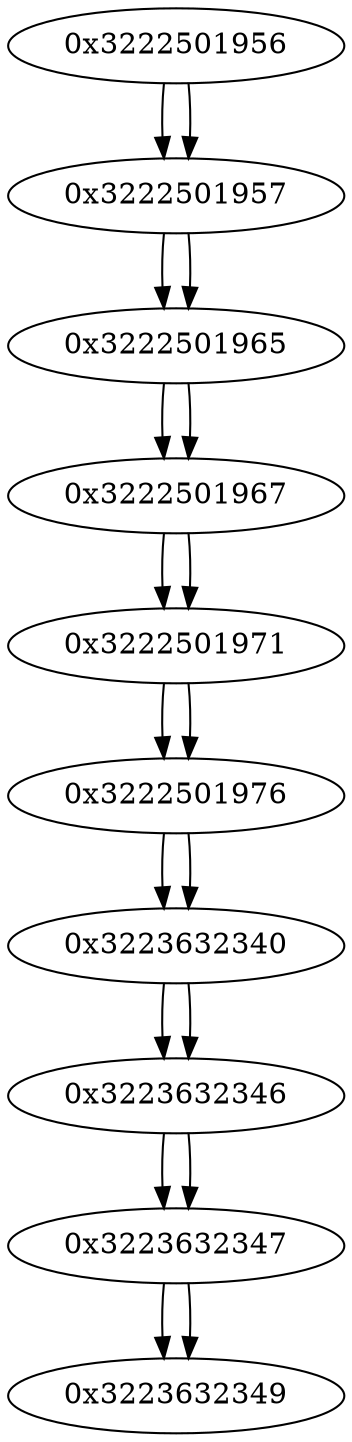 digraph G{
/* nodes */
  n1 [label="0x3222501956"]
  n2 [label="0x3222501957"]
  n3 [label="0x3222501965"]
  n4 [label="0x3222501967"]
  n5 [label="0x3222501971"]
  n6 [label="0x3222501976"]
  n7 [label="0x3223632340"]
  n8 [label="0x3223632346"]
  n9 [label="0x3223632347"]
  n10 [label="0x3223632349"]
/* edges */
n1 -> n2;
n2 -> n3;
n1 -> n2;
n3 -> n4;
n2 -> n3;
n4 -> n5;
n3 -> n4;
n5 -> n6;
n4 -> n5;
n6 -> n7;
n5 -> n6;
n7 -> n8;
n6 -> n7;
n8 -> n9;
n7 -> n8;
n9 -> n10;
n8 -> n9;
n9 -> n10;
}
